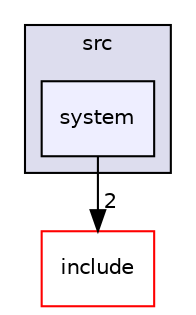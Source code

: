 digraph "src/system" {
  compound=true
  node [ fontsize="10", fontname="Helvetica"];
  edge [ labelfontsize="10", labelfontname="Helvetica"];
  subgraph clusterdir_68267d1309a1af8e8297ef4c3efbcdba {
    graph [ bgcolor="#ddddee", pencolor="black", label="src" fontname="Helvetica", fontsize="10", URL="dir_68267d1309a1af8e8297ef4c3efbcdba.html"]
  dir_d501334aeb1b78ad67cd3c72c37b1e87 [shape=box, label="system", style="filled", fillcolor="#eeeeff", pencolor="black", URL="dir_d501334aeb1b78ad67cd3c72c37b1e87.html"];
  }
  dir_d44c64559bbebec7f509842c48db8b23 [shape=box label="include" fillcolor="white" style="filled" color="red" URL="dir_d44c64559bbebec7f509842c48db8b23.html"];
  dir_d501334aeb1b78ad67cd3c72c37b1e87->dir_d44c64559bbebec7f509842c48db8b23 [headlabel="2", labeldistance=1.5 headhref="dir_000015_000000.html"];
}
